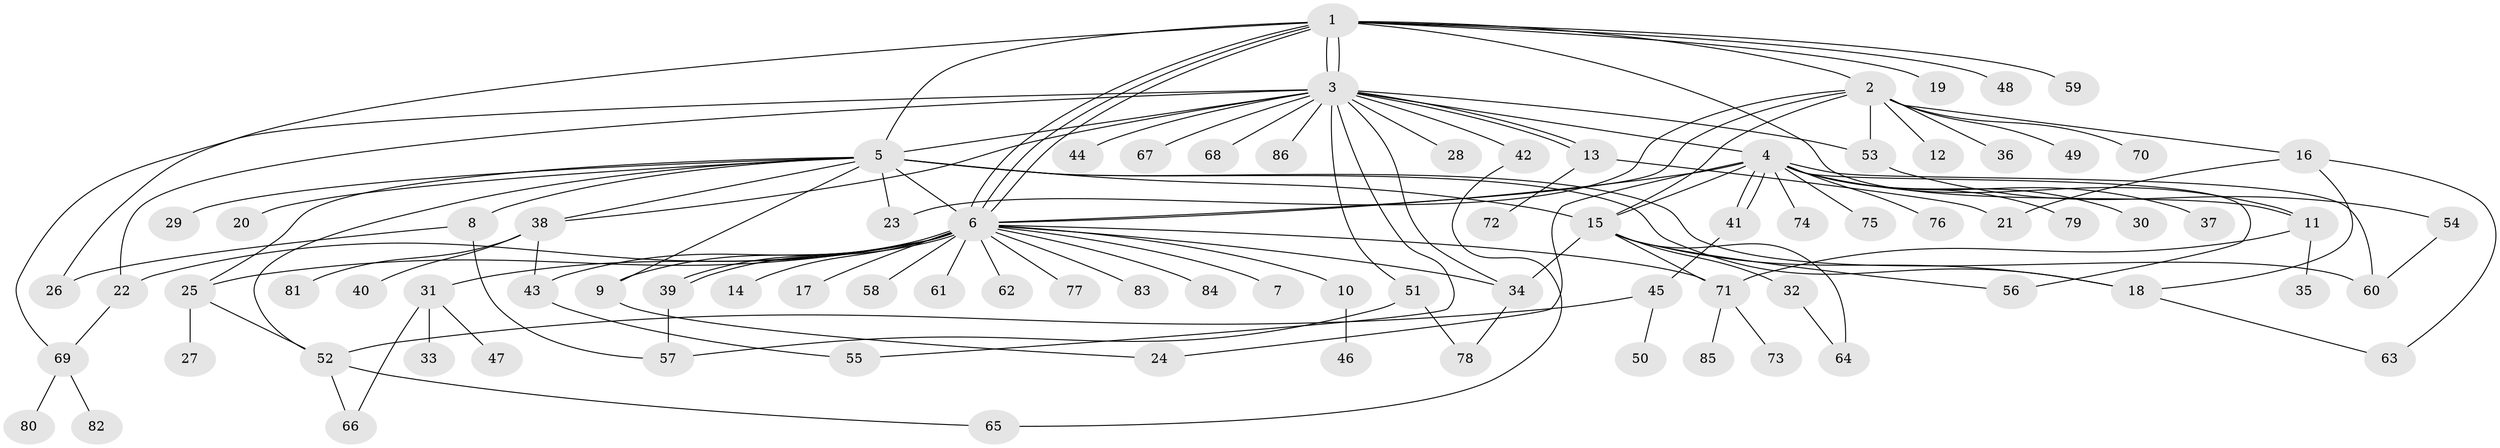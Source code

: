 // Generated by graph-tools (version 1.1) at 2025/11/02/27/25 16:11:13]
// undirected, 86 vertices, 128 edges
graph export_dot {
graph [start="1"]
  node [color=gray90,style=filled];
  1;
  2;
  3;
  4;
  5;
  6;
  7;
  8;
  9;
  10;
  11;
  12;
  13;
  14;
  15;
  16;
  17;
  18;
  19;
  20;
  21;
  22;
  23;
  24;
  25;
  26;
  27;
  28;
  29;
  30;
  31;
  32;
  33;
  34;
  35;
  36;
  37;
  38;
  39;
  40;
  41;
  42;
  43;
  44;
  45;
  46;
  47;
  48;
  49;
  50;
  51;
  52;
  53;
  54;
  55;
  56;
  57;
  58;
  59;
  60;
  61;
  62;
  63;
  64;
  65;
  66;
  67;
  68;
  69;
  70;
  71;
  72;
  73;
  74;
  75;
  76;
  77;
  78;
  79;
  80;
  81;
  82;
  83;
  84;
  85;
  86;
  1 -- 2;
  1 -- 3;
  1 -- 3;
  1 -- 5;
  1 -- 6;
  1 -- 6;
  1 -- 6;
  1 -- 11;
  1 -- 19;
  1 -- 26;
  1 -- 48;
  1 -- 59;
  2 -- 6;
  2 -- 12;
  2 -- 15;
  2 -- 16;
  2 -- 23;
  2 -- 36;
  2 -- 49;
  2 -- 53;
  2 -- 70;
  3 -- 4;
  3 -- 5;
  3 -- 13;
  3 -- 13;
  3 -- 22;
  3 -- 28;
  3 -- 34;
  3 -- 38;
  3 -- 42;
  3 -- 44;
  3 -- 51;
  3 -- 53;
  3 -- 55;
  3 -- 67;
  3 -- 68;
  3 -- 69;
  3 -- 86;
  4 -- 6;
  4 -- 11;
  4 -- 15;
  4 -- 24;
  4 -- 30;
  4 -- 37;
  4 -- 41;
  4 -- 41;
  4 -- 56;
  4 -- 60;
  4 -- 74;
  4 -- 75;
  4 -- 76;
  4 -- 79;
  5 -- 6;
  5 -- 8;
  5 -- 9;
  5 -- 15;
  5 -- 18;
  5 -- 20;
  5 -- 23;
  5 -- 25;
  5 -- 29;
  5 -- 38;
  5 -- 52;
  5 -- 60;
  6 -- 7;
  6 -- 9;
  6 -- 10;
  6 -- 14;
  6 -- 17;
  6 -- 22;
  6 -- 25;
  6 -- 31;
  6 -- 34;
  6 -- 39;
  6 -- 39;
  6 -- 43;
  6 -- 58;
  6 -- 61;
  6 -- 62;
  6 -- 71;
  6 -- 77;
  6 -- 83;
  6 -- 84;
  8 -- 26;
  8 -- 57;
  9 -- 24;
  10 -- 46;
  11 -- 35;
  11 -- 71;
  13 -- 21;
  13 -- 72;
  15 -- 18;
  15 -- 32;
  15 -- 34;
  15 -- 56;
  15 -- 64;
  15 -- 71;
  16 -- 18;
  16 -- 21;
  16 -- 63;
  18 -- 63;
  22 -- 69;
  25 -- 27;
  25 -- 52;
  31 -- 33;
  31 -- 47;
  31 -- 66;
  32 -- 64;
  34 -- 78;
  38 -- 40;
  38 -- 43;
  38 -- 81;
  39 -- 57;
  41 -- 45;
  42 -- 65;
  43 -- 55;
  45 -- 50;
  45 -- 52;
  51 -- 57;
  51 -- 78;
  52 -- 65;
  52 -- 66;
  53 -- 54;
  54 -- 60;
  69 -- 80;
  69 -- 82;
  71 -- 73;
  71 -- 85;
}
